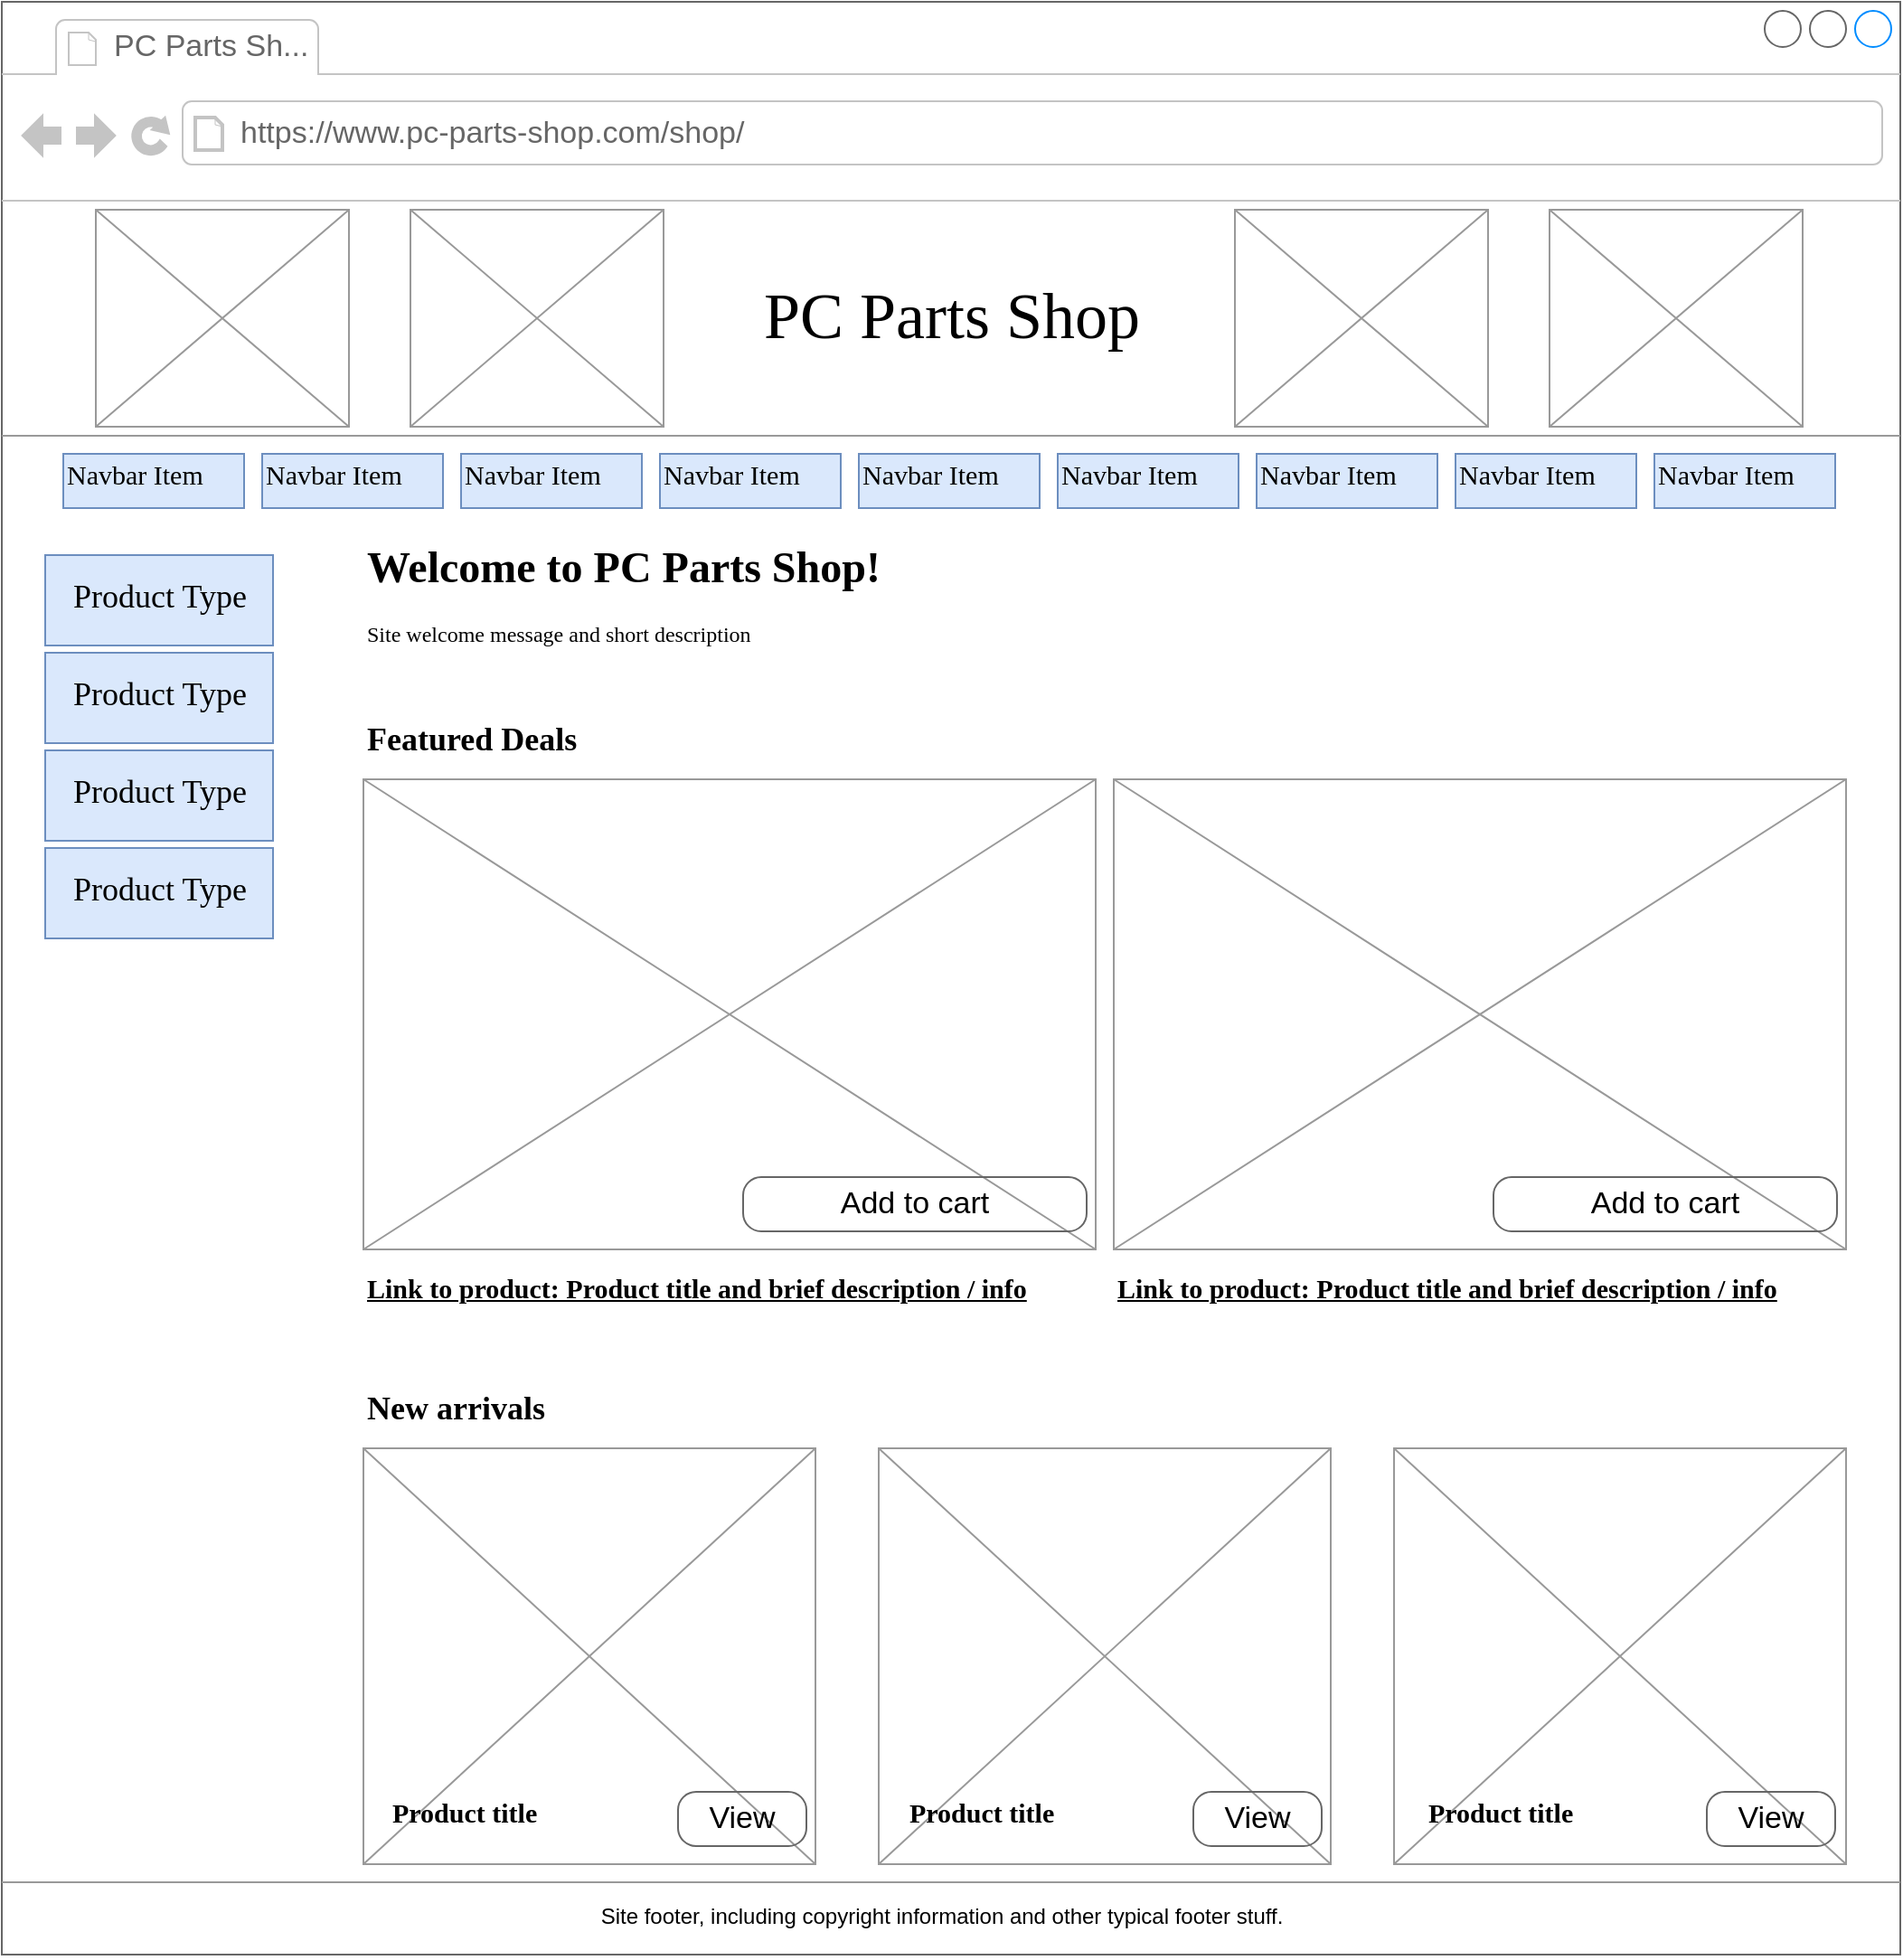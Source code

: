 <mxfile version="24.8.3">
  <diagram name="Page-1" id="2cc2dc42-3aac-f2a9-1cec-7a8b7cbee084">
    <mxGraphModel dx="1308" dy="842" grid="1" gridSize="10" guides="1" tooltips="1" connect="1" arrows="1" fold="1" page="1" pageScale="1" pageWidth="1100" pageHeight="850" background="none" math="0" shadow="0">
      <root>
        <mxCell id="0" />
        <mxCell id="1" parent="0" />
        <mxCell id="7026571954dc6520-1" value="" style="strokeWidth=1;shadow=0;dashed=0;align=center;html=1;shape=mxgraph.mockup.containers.browserWindow;rSize=0;strokeColor=#666666;mainText=,;recursiveResize=0;rounded=0;labelBackgroundColor=none;fontFamily=Verdana;fontSize=12" parent="1" vertex="1">
          <mxGeometry x="30" y="20" width="1050" height="1080" as="geometry" />
        </mxCell>
        <mxCell id="7026571954dc6520-2" value="&lt;div&gt;PC Parts Sh...&lt;/div&gt;" style="strokeWidth=1;shadow=0;dashed=0;align=center;html=1;shape=mxgraph.mockup.containers.anchor;fontSize=17;fontColor=#666666;align=left;" parent="7026571954dc6520-1" vertex="1">
          <mxGeometry x="60" y="12" width="110" height="26" as="geometry" />
        </mxCell>
        <mxCell id="7026571954dc6520-3" value="&lt;div&gt;https://www.pc-parts-shop.com/shop/&lt;/div&gt;" style="strokeWidth=1;shadow=0;dashed=0;align=center;html=1;shape=mxgraph.mockup.containers.anchor;rSize=0;fontSize=17;fontColor=#666666;align=left;" parent="7026571954dc6520-1" vertex="1">
          <mxGeometry x="130" y="60" width="250" height="26" as="geometry" />
        </mxCell>
        <mxCell id="7026571954dc6520-4" value="&lt;div align=&quot;center&quot;&gt;&lt;font style=&quot;font-size: 36px;&quot;&gt;PC Parts Shop&lt;/font&gt;&lt;/div&gt;" style="text;html=1;points=[];align=center;verticalAlign=top;spacingTop=-4;fontSize=30;fontFamily=Verdana" parent="7026571954dc6520-1" vertex="1">
          <mxGeometry x="355" y="150" width="340" height="50" as="geometry" />
        </mxCell>
        <mxCell id="7026571954dc6520-15" value="" style="verticalLabelPosition=bottom;shadow=0;dashed=0;align=center;html=1;verticalAlign=top;strokeWidth=1;shape=mxgraph.mockup.markup.line;strokeColor=#999999;rounded=0;labelBackgroundColor=none;fillColor=#ffffff;fontFamily=Verdana;fontSize=12;fontColor=#000000;" parent="7026571954dc6520-1" vertex="1">
          <mxGeometry y="230" width="1050" height="20" as="geometry" />
        </mxCell>
        <mxCell id="7026571954dc6520-16" value="Navbar Item" style="text;html=1;points=[];align=left;verticalAlign=top;spacingTop=-4;fontSize=15;fontFamily=Verdana;fillColor=#dae8fc;strokeColor=#6c8ebf;" parent="7026571954dc6520-1" vertex="1">
          <mxGeometry x="34" y="250" width="100" height="30" as="geometry" />
        </mxCell>
        <mxCell id="7026571954dc6520-20" value="&lt;h2&gt;Featured Deals&lt;/h2&gt;" style="text;html=1;points=[];align=left;verticalAlign=top;spacingTop=-4;fontSize=12;fontFamily=Verdana;whiteSpace=wrap;" parent="7026571954dc6520-1" vertex="1">
          <mxGeometry x="200" y="380" width="240" height="40" as="geometry" />
        </mxCell>
        <mxCell id="7026571954dc6520-21" value="" style="verticalLabelPosition=bottom;shadow=0;dashed=0;align=center;html=1;verticalAlign=top;strokeWidth=1;shape=mxgraph.mockup.markup.line;strokeColor=#999999;rounded=0;labelBackgroundColor=none;fillColor=#ffffff;fontFamily=Verdana;fontSize=12;fontColor=#000000;" parent="7026571954dc6520-1" vertex="1">
          <mxGeometry y="1030" width="1050" height="20" as="geometry" />
        </mxCell>
        <mxCell id="7026571954dc6520-22" value="" style="verticalLabelPosition=bottom;shadow=0;dashed=0;align=center;html=1;verticalAlign=top;strokeWidth=1;shape=mxgraph.mockup.graphics.simpleIcon;strokeColor=#999999;fillColor=#ffffff;rounded=0;labelBackgroundColor=none;fontFamily=Verdana;fontSize=12;fontColor=#000000;" parent="7026571954dc6520-1" vertex="1">
          <mxGeometry x="200" y="430" width="405" height="260" as="geometry" />
        </mxCell>
        <mxCell id="7026571954dc6520-18" value="Add to cart" style="strokeWidth=1;shadow=0;dashed=0;align=center;html=1;shape=mxgraph.mockup.buttons.button;strokeColor=#666666;mainText=;buttonStyle=round;fontSize=17;fontStyle=0;fillColor=none;whiteSpace=wrap;rounded=0;labelBackgroundColor=none;" parent="7026571954dc6520-1" vertex="1">
          <mxGeometry x="410" y="650" width="190" height="30" as="geometry" />
        </mxCell>
        <mxCell id="7026571954dc6520-34" value="Site welcome message and short description" style="text;html=1;points=[];align=left;verticalAlign=top;spacingTop=-4;fontSize=12;fontFamily=Verdana;whiteSpace=wrap;" parent="7026571954dc6520-1" vertex="1">
          <mxGeometry x="200" y="340" width="470" height="40" as="geometry" />
        </mxCell>
        <mxCell id="HpChw-fos6fTmwqIw70c-1" value="" style="verticalLabelPosition=bottom;shadow=0;dashed=0;align=center;html=1;verticalAlign=top;strokeWidth=1;shape=mxgraph.mockup.graphics.simpleIcon;strokeColor=#999999;fillColor=#ffffff;rounded=0;labelBackgroundColor=none;fontFamily=Verdana;fontSize=12;fontColor=#000000;" vertex="1" parent="7026571954dc6520-1">
          <mxGeometry x="52" y="115" width="140" height="120" as="geometry" />
        </mxCell>
        <mxCell id="HpChw-fos6fTmwqIw70c-2" value="" style="verticalLabelPosition=bottom;shadow=0;dashed=0;align=center;html=1;verticalAlign=top;strokeWidth=1;shape=mxgraph.mockup.graphics.simpleIcon;strokeColor=#999999;fillColor=#ffffff;rounded=0;labelBackgroundColor=none;fontFamily=Verdana;fontSize=12;fontColor=#000000;" vertex="1" parent="7026571954dc6520-1">
          <mxGeometry x="226" y="115" width="140" height="120" as="geometry" />
        </mxCell>
        <mxCell id="HpChw-fos6fTmwqIw70c-3" value="" style="verticalLabelPosition=bottom;shadow=0;dashed=0;align=center;html=1;verticalAlign=top;strokeWidth=1;shape=mxgraph.mockup.graphics.simpleIcon;strokeColor=#999999;fillColor=#ffffff;rounded=0;labelBackgroundColor=none;fontFamily=Verdana;fontSize=12;fontColor=#000000;" vertex="1" parent="7026571954dc6520-1">
          <mxGeometry x="682" y="115" width="140" height="120" as="geometry" />
        </mxCell>
        <mxCell id="HpChw-fos6fTmwqIw70c-4" value="" style="verticalLabelPosition=bottom;shadow=0;dashed=0;align=center;html=1;verticalAlign=top;strokeWidth=1;shape=mxgraph.mockup.graphics.simpleIcon;strokeColor=#999999;fillColor=#ffffff;rounded=0;labelBackgroundColor=none;fontFamily=Verdana;fontSize=12;fontColor=#000000;" vertex="1" parent="7026571954dc6520-1">
          <mxGeometry x="856" y="115" width="140" height="120" as="geometry" />
        </mxCell>
        <mxCell id="HpChw-fos6fTmwqIw70c-5" value="Navbar Item" style="text;html=1;points=[];align=left;verticalAlign=top;spacingTop=-4;fontSize=15;fontFamily=Verdana;fillColor=#dae8fc;strokeColor=#6c8ebf;" vertex="1" parent="7026571954dc6520-1">
          <mxGeometry x="144" y="250" width="100" height="30" as="geometry" />
        </mxCell>
        <mxCell id="HpChw-fos6fTmwqIw70c-6" value="Navbar Item" style="text;html=1;points=[];align=left;verticalAlign=top;spacingTop=-4;fontSize=15;fontFamily=Verdana;fillColor=#dae8fc;strokeColor=#6c8ebf;" vertex="1" parent="7026571954dc6520-1">
          <mxGeometry x="254" y="250" width="100" height="30" as="geometry" />
        </mxCell>
        <mxCell id="HpChw-fos6fTmwqIw70c-7" value="Navbar Item" style="text;html=1;points=[];align=left;verticalAlign=top;spacingTop=-4;fontSize=15;fontFamily=Verdana;fillColor=#dae8fc;strokeColor=#6c8ebf;" vertex="1" parent="7026571954dc6520-1">
          <mxGeometry x="364" y="250" width="100" height="30" as="geometry" />
        </mxCell>
        <mxCell id="HpChw-fos6fTmwqIw70c-8" value="Navbar Item" style="text;html=1;points=[];align=left;verticalAlign=top;spacingTop=-4;fontSize=15;fontFamily=Verdana;fillColor=#dae8fc;strokeColor=#6c8ebf;" vertex="1" parent="7026571954dc6520-1">
          <mxGeometry x="474" y="250" width="100" height="30" as="geometry" />
        </mxCell>
        <mxCell id="HpChw-fos6fTmwqIw70c-9" value="Navbar Item" style="text;html=1;points=[];align=left;verticalAlign=top;spacingTop=-4;fontSize=15;fontFamily=Verdana;fillColor=#dae8fc;strokeColor=#6c8ebf;" vertex="1" parent="7026571954dc6520-1">
          <mxGeometry x="584" y="250" width="100" height="30" as="geometry" />
        </mxCell>
        <mxCell id="HpChw-fos6fTmwqIw70c-10" value="Navbar Item" style="text;html=1;points=[];align=left;verticalAlign=top;spacingTop=-4;fontSize=15;fontFamily=Verdana;fillColor=#dae8fc;strokeColor=#6c8ebf;" vertex="1" parent="7026571954dc6520-1">
          <mxGeometry x="694" y="250" width="100" height="30" as="geometry" />
        </mxCell>
        <mxCell id="HpChw-fos6fTmwqIw70c-11" value="Navbar Item" style="text;html=1;points=[];align=left;verticalAlign=top;spacingTop=-4;fontSize=15;fontFamily=Verdana;fillColor=#dae8fc;strokeColor=#6c8ebf;" vertex="1" parent="7026571954dc6520-1">
          <mxGeometry x="804" y="250" width="100" height="30" as="geometry" />
        </mxCell>
        <mxCell id="HpChw-fos6fTmwqIw70c-12" value="Navbar Item" style="text;html=1;points=[];align=left;verticalAlign=top;spacingTop=-4;fontSize=15;fontFamily=Verdana;fillColor=#dae8fc;strokeColor=#6c8ebf;" vertex="1" parent="7026571954dc6520-1">
          <mxGeometry x="914" y="250" width="100" height="30" as="geometry" />
        </mxCell>
        <mxCell id="HpChw-fos6fTmwqIw70c-14" value="&lt;div style=&quot;padding-top: 10px;&quot; align=&quot;center&quot;&gt;&lt;font style=&quot;font-size: 18px;&quot;&gt;Product Type&lt;/font&gt;&lt;/div&gt;" style="text;html=1;points=[];align=center;verticalAlign=top;spacingTop=-4;fontSize=15;fontFamily=Verdana;fillColor=#dae8fc;strokeColor=#6c8ebf;" vertex="1" parent="7026571954dc6520-1">
          <mxGeometry x="24" y="306" width="126" height="50" as="geometry" />
        </mxCell>
        <mxCell id="HpChw-fos6fTmwqIw70c-15" value="&lt;div style=&quot;padding-top: 10px;&quot; align=&quot;center&quot;&gt;&lt;font style=&quot;font-size: 18px;&quot;&gt;Product Type&lt;/font&gt;&lt;/div&gt;" style="text;html=1;points=[];align=center;verticalAlign=top;spacingTop=-4;fontSize=15;fontFamily=Verdana;fillColor=#dae8fc;strokeColor=#6c8ebf;" vertex="1" parent="7026571954dc6520-1">
          <mxGeometry x="24" y="360" width="126" height="50" as="geometry" />
        </mxCell>
        <mxCell id="HpChw-fos6fTmwqIw70c-16" value="&lt;div style=&quot;padding-top: 10px;&quot; align=&quot;center&quot;&gt;&lt;font style=&quot;font-size: 18px;&quot;&gt;Product Type&lt;/font&gt;&lt;/div&gt;" style="text;html=1;points=[];align=center;verticalAlign=top;spacingTop=-4;fontSize=15;fontFamily=Verdana;fillColor=#dae8fc;strokeColor=#6c8ebf;" vertex="1" parent="7026571954dc6520-1">
          <mxGeometry x="24" y="414" width="126" height="50" as="geometry" />
        </mxCell>
        <mxCell id="HpChw-fos6fTmwqIw70c-17" value="&lt;div style=&quot;padding-top: 10px;&quot; align=&quot;center&quot;&gt;&lt;font style=&quot;font-size: 18px;&quot;&gt;Product Type&lt;/font&gt;&lt;/div&gt;" style="text;html=1;points=[];align=center;verticalAlign=top;spacingTop=-4;fontSize=15;fontFamily=Verdana;fillColor=#dae8fc;strokeColor=#6c8ebf;" vertex="1" parent="7026571954dc6520-1">
          <mxGeometry x="24" y="468" width="126" height="50" as="geometry" />
        </mxCell>
        <mxCell id="HpChw-fos6fTmwqIw70c-18" value="" style="verticalLabelPosition=bottom;shadow=0;dashed=0;align=center;html=1;verticalAlign=top;strokeWidth=1;shape=mxgraph.mockup.graphics.simpleIcon;strokeColor=#999999;fillColor=#ffffff;rounded=0;labelBackgroundColor=none;fontFamily=Verdana;fontSize=12;fontColor=#000000;" vertex="1" parent="7026571954dc6520-1">
          <mxGeometry x="615" y="430" width="405" height="260" as="geometry" />
        </mxCell>
        <mxCell id="HpChw-fos6fTmwqIw70c-19" value="Add to cart" style="strokeWidth=1;shadow=0;dashed=0;align=center;html=1;shape=mxgraph.mockup.buttons.button;strokeColor=#666666;mainText=;buttonStyle=round;fontSize=17;fontStyle=0;fillColor=none;whiteSpace=wrap;rounded=0;labelBackgroundColor=none;" vertex="1" parent="7026571954dc6520-1">
          <mxGeometry x="825" y="650" width="190" height="30" as="geometry" />
        </mxCell>
        <mxCell id="7026571954dc6520-36" value="&lt;div align=&quot;center&quot;&gt;Site footer, including copyright information and other typical footer stuff.&lt;/div&gt;" style="text;spacingTop=-5;whiteSpace=wrap;html=1;align=center;fontSize=12;fontFamily=Helvetica;fillColor=none;strokeColor=none;rounded=0;shadow=1;labelBackgroundColor=none;" parent="7026571954dc6520-1" vertex="1">
          <mxGeometry x="275" y="1050" width="490" height="25" as="geometry" />
        </mxCell>
        <mxCell id="HpChw-fos6fTmwqIw70c-20" value="&lt;h1&gt;Welcome to PC Parts Shop!&lt;br&gt;&lt;/h1&gt;" style="text;html=1;points=[];align=left;verticalAlign=top;spacingTop=-4;fontSize=12;fontFamily=Verdana;whiteSpace=wrap;" vertex="1" parent="7026571954dc6520-1">
          <mxGeometry x="200" y="280" width="380" height="40" as="geometry" />
        </mxCell>
        <mxCell id="HpChw-fos6fTmwqIw70c-21" value="&lt;h2&gt;New arrivals&lt;/h2&gt;" style="text;html=1;points=[];align=left;verticalAlign=top;spacingTop=-4;fontSize=12;fontFamily=Verdana;whiteSpace=wrap;" vertex="1" parent="7026571954dc6520-1">
          <mxGeometry x="200" y="750" width="240" height="40" as="geometry" />
        </mxCell>
        <mxCell id="HpChw-fos6fTmwqIw70c-22" value="" style="verticalLabelPosition=bottom;shadow=0;dashed=0;align=center;html=1;verticalAlign=top;strokeWidth=1;shape=mxgraph.mockup.graphics.simpleIcon;strokeColor=#999999;fillColor=#ffffff;rounded=0;labelBackgroundColor=none;fontFamily=Verdana;fontSize=12;fontColor=#000000;" vertex="1" parent="7026571954dc6520-1">
          <mxGeometry x="200" y="800" width="250" height="230" as="geometry" />
        </mxCell>
        <mxCell id="HpChw-fos6fTmwqIw70c-23" value="" style="verticalLabelPosition=bottom;shadow=0;dashed=0;align=center;html=1;verticalAlign=top;strokeWidth=1;shape=mxgraph.mockup.graphics.simpleIcon;strokeColor=#999999;fillColor=#ffffff;rounded=0;labelBackgroundColor=none;fontFamily=Verdana;fontSize=12;fontColor=#000000;" vertex="1" parent="7026571954dc6520-1">
          <mxGeometry x="485" y="800" width="250" height="230" as="geometry" />
        </mxCell>
        <mxCell id="HpChw-fos6fTmwqIw70c-24" value="" style="verticalLabelPosition=bottom;shadow=0;dashed=0;align=center;html=1;verticalAlign=top;strokeWidth=1;shape=mxgraph.mockup.graphics.simpleIcon;strokeColor=#999999;fillColor=#ffffff;rounded=0;labelBackgroundColor=none;fontFamily=Verdana;fontSize=12;fontColor=#000000;" vertex="1" parent="7026571954dc6520-1">
          <mxGeometry x="770" y="800" width="250" height="230" as="geometry" />
        </mxCell>
        <mxCell id="HpChw-fos6fTmwqIw70c-25" value="View" style="strokeWidth=1;shadow=0;dashed=0;align=center;html=1;shape=mxgraph.mockup.buttons.button;strokeColor=#666666;mainText=;buttonStyle=round;fontSize=17;fontStyle=0;fillColor=none;whiteSpace=wrap;rounded=0;labelBackgroundColor=none;" vertex="1" parent="7026571954dc6520-1">
          <mxGeometry x="374" y="990" width="71" height="30" as="geometry" />
        </mxCell>
        <mxCell id="HpChw-fos6fTmwqIw70c-26" value="View" style="strokeWidth=1;shadow=0;dashed=0;align=center;html=1;shape=mxgraph.mockup.buttons.button;strokeColor=#666666;mainText=;buttonStyle=round;fontSize=17;fontStyle=0;fillColor=none;whiteSpace=wrap;rounded=0;labelBackgroundColor=none;" vertex="1" parent="7026571954dc6520-1">
          <mxGeometry x="659" y="990" width="71" height="30" as="geometry" />
        </mxCell>
        <mxCell id="HpChw-fos6fTmwqIw70c-27" value="View" style="strokeWidth=1;shadow=0;dashed=0;align=center;html=1;shape=mxgraph.mockup.buttons.button;strokeColor=#666666;mainText=;buttonStyle=round;fontSize=17;fontStyle=0;fillColor=none;whiteSpace=wrap;rounded=0;labelBackgroundColor=none;" vertex="1" parent="7026571954dc6520-1">
          <mxGeometry x="943" y="990" width="71" height="30" as="geometry" />
        </mxCell>
        <mxCell id="HpChw-fos6fTmwqIw70c-28" value="&lt;u&gt;&lt;b style=&quot;font-size: 15px;&quot;&gt;Link to product: Product title and brief description / info&lt;br&gt;&lt;/b&gt;&lt;/u&gt;" style="text;html=1;points=[];align=left;verticalAlign=top;spacingTop=-4;fontSize=12;fontFamily=Verdana;whiteSpace=wrap;" vertex="1" parent="7026571954dc6520-1">
          <mxGeometry x="200" y="700" width="400" height="40" as="geometry" />
        </mxCell>
        <mxCell id="HpChw-fos6fTmwqIw70c-30" value="&lt;u&gt;&lt;b style=&quot;font-size: 15px;&quot;&gt;Link to product: Product title and brief description / info&lt;br&gt;&lt;/b&gt;&lt;/u&gt;" style="text;html=1;points=[];align=left;verticalAlign=top;spacingTop=-4;fontSize=12;fontFamily=Verdana;whiteSpace=wrap;" vertex="1" parent="7026571954dc6520-1">
          <mxGeometry x="615" y="700" width="400" height="40" as="geometry" />
        </mxCell>
        <mxCell id="HpChw-fos6fTmwqIw70c-31" value="&lt;font style=&quot;font-size: 15px;&quot;&gt;&lt;b&gt;Product title&lt;br&gt;&lt;/b&gt;&lt;/font&gt;" style="text;html=1;points=[];align=left;verticalAlign=top;spacingTop=-4;fontSize=12;fontFamily=Verdana;whiteSpace=wrap;" vertex="1" parent="7026571954dc6520-1">
          <mxGeometry x="214" y="990" width="150" height="40" as="geometry" />
        </mxCell>
        <mxCell id="HpChw-fos6fTmwqIw70c-32" value="&lt;font style=&quot;font-size: 15px;&quot;&gt;&lt;b&gt;Product title&lt;br&gt;&lt;/b&gt;&lt;/font&gt;" style="text;html=1;points=[];align=left;verticalAlign=top;spacingTop=-4;fontSize=12;fontFamily=Verdana;whiteSpace=wrap;" vertex="1" parent="7026571954dc6520-1">
          <mxGeometry x="500" y="990" width="150" height="40" as="geometry" />
        </mxCell>
        <mxCell id="HpChw-fos6fTmwqIw70c-33" value="&lt;font style=&quot;font-size: 15px;&quot;&gt;&lt;b&gt;Product title&lt;br&gt;&lt;/b&gt;&lt;/font&gt;" style="text;html=1;points=[];align=left;verticalAlign=top;spacingTop=-4;fontSize=12;fontFamily=Verdana;whiteSpace=wrap;" vertex="1" parent="7026571954dc6520-1">
          <mxGeometry x="787" y="990" width="150" height="40" as="geometry" />
        </mxCell>
      </root>
    </mxGraphModel>
  </diagram>
</mxfile>
